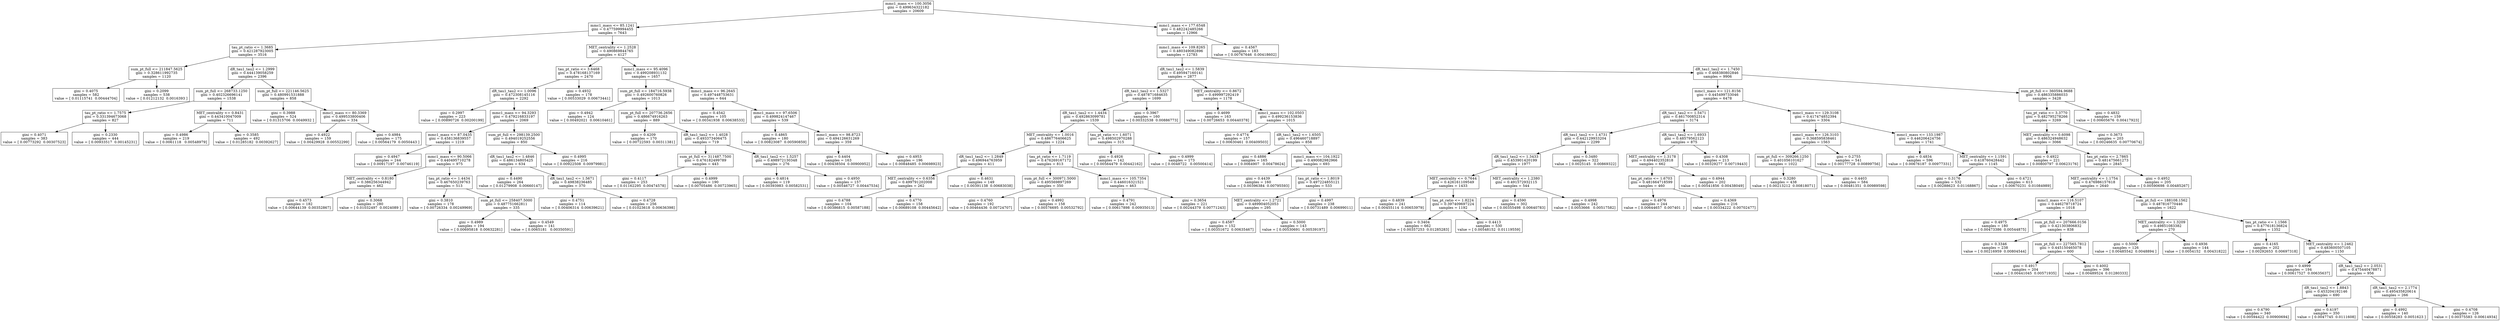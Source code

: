 digraph Tree {
0 [label="mmc1_mass <= 100.3056\ngini = 0.499634322182\nsamples = 20609", shape="box"] ;
1 [label="mmc1_mass <= 85.1241\ngini = 0.477599994455\nsamples = 7643", shape="box"] ;
0 -> 1 ;
2 [label="tau_pt_ratio <= 1.3685\ngini = 0.421287923005\nsamples = 3516", shape="box"] ;
1 -> 2 ;
3 [label="sum_pt_full <= 211847.5625\ngini = 0.328611992735\nsamples = 1120", shape="box"] ;
2 -> 3 ;
4 [label="gini = 0.4075\nsamples = 582\nvalue = [ 0.01115741  0.00444704]", shape="box"] ;
3 -> 4 ;
5 [label="gini = 0.2099\nsamples = 538\nvalue = [ 0.01212132  0.0016393 ]", shape="box"] ;
3 -> 5 ;
6 [label="dR_tau1_tau2 <= 1.2999\ngini = 0.444139058259\nsamples = 2396", shape="box"] ;
2 -> 6 ;
7 [label="sum_pt_full <= 268733.1250\ngini = 0.402326696141\nsamples = 1538", shape="box"] ;
6 -> 7 ;
8 [label="tau_pt_ratio <= 1.7575\ngini = 0.331394673068\nsamples = 827", shape="box"] ;
7 -> 8 ;
9 [label="gini = 0.4071\nsamples = 383\nvalue = [ 0.00773292  0.00307523]", shape="box"] ;
8 -> 9 ;
10 [label="gini = 0.2330\nsamples = 444\nvalue = [ 0.00933517  0.00145231]", shape="box"] ;
8 -> 10 ;
11 [label="MET_centrality <= 0.8431\ngini = 0.443410047009\nsamples = 711", shape="box"] ;
7 -> 11 ;
12 [label="gini = 0.4986\nsamples = 219\nvalue = [ 0.0061118   0.00548979]", shape="box"] ;
11 -> 12 ;
13 [label="gini = 0.3585\nsamples = 492\nvalue = [ 0.01285182  0.00392627]", shape="box"] ;
11 -> 13 ;
14 [label="sum_pt_full <= 221146.5625\ngini = 0.480991531888\nsamples = 858", shape="box"] ;
6 -> 14 ;
15 [label="gini = 0.3988\nsamples = 524\nvalue = [ 0.01315706  0.0049932 ]", shape="box"] ;
14 -> 15 ;
16 [label="mmc1_mass <= 80.3369\ngini = 0.499533800406\nsamples = 334", shape="box"] ;
14 -> 16 ;
17 [label="gini = 0.4922\nsamples = 159\nvalue = [ 0.00429928  0.00552299]", shape="box"] ;
16 -> 17 ;
18 [label="gini = 0.4984\nsamples = 175\nvalue = [ 0.00564179  0.0050443 ]", shape="box"] ;
16 -> 18 ;
19 [label="MET_centrality <= 1.2528\ngini = 0.490869844765\nsamples = 4127", shape="box"] ;
1 -> 19 ;
20 [label="tau_pt_ratio <= 3.6468\ngini = 0.478168137169\nsamples = 2470", shape="box"] ;
19 -> 20 ;
21 [label="dR_tau1_tau2 <= 1.0096\ngini = 0.472308145116\nsamples = 2292", shape="box"] ;
20 -> 21 ;
22 [label="gini = 0.2997\nsamples = 223\nvalue = [ 0.00890726  0.00200199]", shape="box"] ;
21 -> 22 ;
23 [label="mmc1_mass <= 94.3293\ngini = 0.479216833197\nsamples = 2069", shape="box"] ;
21 -> 23 ;
24 [label="mmc1_mass <= 87.0435\ngini = 0.458136839557\nsamples = 1219", shape="box"] ;
23 -> 24 ;
25 [label="gini = 0.4947\nsamples = 244\nvalue = [ 0.00917197  0.00746119]", shape="box"] ;
24 -> 25 ;
26 [label="mmc1_mass <= 90.5066\ngini = 0.440495710278\nsamples = 975", shape="box"] ;
24 -> 26 ;
27 [label="MET_centrality <= 0.8180\ngini = 0.386256344942\nsamples = 462", shape="box"] ;
26 -> 27 ;
28 [label="gini = 0.4573\nsamples = 182\nvalue = [ 0.00644139  0.00352867]", shape="box"] ;
27 -> 28 ;
29 [label="gini = 0.3068\nsamples = 280\nvalue = [ 0.01032497  0.0024089 ]", shape="box"] ;
27 -> 29 ;
30 [label="tau_pt_ratio <= 1.4434\ngini = 0.467650239763\nsamples = 513", shape="box"] ;
26 -> 30 ;
31 [label="gini = 0.3810\nsamples = 178\nvalue = [ 0.00726334  0.00249969]", shape="box"] ;
30 -> 31 ;
32 [label="sum_pt_full <= 258407.5000\ngini = 0.487751662811\nsamples = 335", shape="box"] ;
30 -> 32 ;
33 [label="gini = 0.4989\nsamples = 194\nvalue = [ 0.00695818  0.00632281]", shape="box"] ;
32 -> 33 ;
34 [label="gini = 0.4549\nsamples = 141\nvalue = [ 0.0065181   0.00350591]", shape="box"] ;
32 -> 34 ;
35 [label="sum_pt_full <= 298139.2500\ngini = 0.494019252556\nsamples = 850", shape="box"] ;
23 -> 35 ;
36 [label="dR_tau1_tau2 <= 1.4846\ngini = 0.486134805425\nsamples = 634", shape="box"] ;
35 -> 36 ;
37 [label="gini = 0.4490\nsamples = 264\nvalue = [ 0.01279908  0.00660147]", shape="box"] ;
36 -> 37 ;
38 [label="dR_tau1_tau2 <= 1.5671\ngini = 0.49838236485\nsamples = 370", shape="box"] ;
36 -> 38 ;
39 [label="gini = 0.4751\nsamples = 114\nvalue = [ 0.00406314  0.00639621]", shape="box"] ;
38 -> 39 ;
40 [label="gini = 0.4728\nsamples = 256\nvalue = [ 0.01023618  0.00636398]", shape="box"] ;
38 -> 40 ;
41 [label="gini = 0.4995\nsamples = 216\nvalue = [ 0.00922508  0.00979981]", shape="box"] ;
35 -> 41 ;
42 [label="gini = 0.4932\nsamples = 178\nvalue = [ 0.00533029  0.00673441]", shape="box"] ;
20 -> 42 ;
43 [label="mmc1_mass <= 95.4096\ngini = 0.499208931132\nsamples = 1657", shape="box"] ;
19 -> 43 ;
44 [label="sum_pt_full <= 184716.5938\ngini = 0.492600760826\nsamples = 1013", shape="box"] ;
43 -> 44 ;
45 [label="gini = 0.4942\nsamples = 124\nvalue = [ 0.00492021  0.00610461]", shape="box"] ;
44 -> 45 ;
46 [label="sum_pt_full <= 207736.2656\ngini = 0.486674916263\nsamples = 889", shape="box"] ;
44 -> 46 ;
47 [label="gini = 0.4209\nsamples = 170\nvalue = [ 0.00722593  0.00311381]", shape="box"] ;
46 -> 47 ;
48 [label="dR_tau1_tau2 <= 1.4028\ngini = 0.493373406475\nsamples = 719", shape="box"] ;
46 -> 48 ;
49 [label="sum_pt_full <= 311487.7500\ngini = 0.476182499789\nsamples = 443", shape="box"] ;
48 -> 49 ;
50 [label="gini = 0.4117\nsamples = 253\nvalue = [ 0.01162295  0.00474578]", shape="box"] ;
49 -> 50 ;
51 [label="gini = 0.4999\nsamples = 190\nvalue = [ 0.00705486  0.00723965]", shape="box"] ;
49 -> 51 ;
52 [label="dR_tau1_tau2 <= 1.5257\ngini = 0.498972130348\nsamples = 276", shape="box"] ;
48 -> 52 ;
53 [label="gini = 0.4814\nsamples = 119\nvalue = [ 0.00393983  0.00582531]", shape="box"] ;
52 -> 53 ;
54 [label="gini = 0.4950\nsamples = 157\nvalue = [ 0.00546727  0.00447534]", shape="box"] ;
52 -> 54 ;
55 [label="mmc1_mass <= 96.2645\ngini = 0.497448753631\nsamples = 644", shape="box"] ;
43 -> 55 ;
56 [label="gini = 0.4542\nsamples = 105\nvalue = [ 0.00341938  0.00638533]", shape="box"] ;
55 -> 56 ;
57 [label="mmc1_mass <= 97.6506\ngini = 0.499824147467\nsamples = 539", shape="box"] ;
55 -> 57 ;
58 [label="gini = 0.4865\nsamples = 180\nvalue = [ 0.00823087  0.00590859]", shape="box"] ;
57 -> 58 ;
59 [label="mmc1_mass <= 98.8723\ngini = 0.494126631269\nsamples = 359", shape="box"] ;
57 -> 59 ;
60 [label="gini = 0.4404\nsamples = 163\nvalue = [ 0.00438504  0.00900952]", shape="box"] ;
59 -> 60 ;
61 [label="gini = 0.4953\nsamples = 196\nvalue = [ 0.00848485  0.00698923]", shape="box"] ;
59 -> 61 ;
62 [label="mmc1_mass <= 177.6548\ngini = 0.482242485266\nsamples = 12966", shape="box"] ;
0 -> 62 ;
63 [label="mmc1_mass <= 109.8265\ngini = 0.480349082896\nsamples = 12783", shape="box"] ;
62 -> 63 ;
64 [label="dR_tau1_tau2 <= 1.5839\ngini = 0.495947160141\nsamples = 2877", shape="box"] ;
63 -> 64 ;
65 [label="dR_tau1_tau2 <= 1.5327\ngini = 0.487871684635\nsamples = 1699", shape="box"] ;
64 -> 65 ;
66 [label="dR_tau1_tau2 <= 1.4434\ngini = 0.492863099781\nsamples = 1539", shape="box"] ;
65 -> 66 ;
67 [label="MET_centrality <= 1.0016\ngini = 0.486776406625\nsamples = 1224", shape="box"] ;
66 -> 67 ;
68 [label="dR_tau1_tau2 <= 1.2849\ngini = 0.496944763959\nsamples = 411", shape="box"] ;
67 -> 68 ;
69 [label="MET_centrality <= 0.6356\ngini = 0.499791202008\nsamples = 262", shape="box"] ;
68 -> 69 ;
70 [label="gini = 0.4788\nsamples = 104\nvalue = [ 0.00386815  0.00587188]", shape="box"] ;
69 -> 70 ;
71 [label="gini = 0.4770\nsamples = 158\nvalue = [ 0.00689108  0.00445642]", shape="box"] ;
69 -> 71 ;
72 [label="gini = 0.4631\nsamples = 149\nvalue = [ 0.00391138  0.00683038]", shape="box"] ;
68 -> 72 ;
73 [label="tau_pt_ratio <= 1.7119\ngini = 0.476269167172\nsamples = 813", shape="box"] ;
67 -> 73 ;
74 [label="sum_pt_full <= 300971.5000\ngini = 0.495569897269\nsamples = 350", shape="box"] ;
73 -> 74 ;
75 [label="gini = 0.4760\nsamples = 192\nvalue = [ 0.00464436  0.00724707]", shape="box"] ;
74 -> 75 ;
76 [label="gini = 0.4992\nsamples = 158\nvalue = [ 0.00576695  0.00532792]", shape="box"] ;
74 -> 76 ;
77 [label="mmc1_mass <= 105.7354\ngini = 0.446016321521\nsamples = 463", shape="box"] ;
73 -> 77 ;
78 [label="gini = 0.4791\nsamples = 242\nvalue = [ 0.00617898  0.00935013]", shape="box"] ;
77 -> 78 ;
79 [label="gini = 0.3654\nsamples = 221\nvalue = [ 0.00244379  0.00771243]", shape="box"] ;
77 -> 79 ;
80 [label="tau_pt_ratio <= 1.6071\ngini = 0.498502970288\nsamples = 315", shape="box"] ;
66 -> 80 ;
81 [label="gini = 0.4926\nsamples = 142\nvalue = [ 0.00564479  0.00442162]", shape="box"] ;
80 -> 81 ;
82 [label="gini = 0.4999\nsamples = 173\nvalue = [ 0.0048722   0.00500414]", shape="box"] ;
80 -> 82 ;
83 [label="gini = 0.3967\nsamples = 160\nvalue = [ 0.00332538  0.00886773]", shape="box"] ;
65 -> 83 ;
84 [label="MET_centrality <= 0.8672\ngini = 0.499997292419\nsamples = 1178", shape="box"] ;
64 -> 84 ;
85 [label="gini = 0.4699\nsamples = 163\nvalue = [ 0.00726653  0.00440378]", shape="box"] ;
84 -> 85 ;
86 [label="mmc1_mass <= 102.0503\ngini = 0.499236153836\nsamples = 1015", shape="box"] ;
84 -> 86 ;
87 [label="gini = 0.4774\nsamples = 157\nvalue = [ 0.00630461  0.00409503]", shape="box"] ;
86 -> 87 ;
88 [label="dR_tau1_tau2 <= 1.6505\ngini = 0.496460718897\nsamples = 858", shape="box"] ;
86 -> 88 ;
89 [label="gini = 0.4886\nsamples = 165\nvalue = [ 0.0064907   0.00478624]", shape="box"] ;
88 -> 89 ;
90 [label="mmc1_mass <= 104.1922\ngini = 0.490082982966\nsamples = 693", shape="box"] ;
88 -> 90 ;
91 [label="gini = 0.4439\nsamples = 160\nvalue = [ 0.00396384  0.00795593]", shape="box"] ;
90 -> 91 ;
92 [label="tau_pt_ratio <= 1.8019\ngini = 0.497224855121\nsamples = 533", shape="box"] ;
90 -> 92 ;
93 [label="MET_centrality <= 1.2721\ngini = 0.489904052053\nsamples = 295", shape="box"] ;
92 -> 93 ;
94 [label="gini = 0.4587\nsamples = 152\nvalue = [ 0.00351672  0.00635467]", shape="box"] ;
93 -> 94 ;
95 [label="gini = 0.5000\nsamples = 143\nvalue = [ 0.00530691  0.00539197]", shape="box"] ;
93 -> 95 ;
96 [label="gini = 0.4997\nsamples = 238\nvalue = [ 0.00731489  0.00699011]", shape="box"] ;
92 -> 96 ;
97 [label="dR_tau1_tau2 <= 1.7450\ngini = 0.468380802846\nsamples = 9906", shape="box"] ;
63 -> 97 ;
98 [label="mmc1_mass <= 121.8156\ngini = 0.445499733046\nsamples = 6478", shape="box"] ;
97 -> 98 ;
99 [label="dR_tau1_tau2 <= 1.5471\ngini = 0.461700852314\nsamples = 3174", shape="box"] ;
98 -> 99 ;
100 [label="dR_tau1_tau2 <= 1.4731\ngini = 0.442129933204\nsamples = 2299", shape="box"] ;
99 -> 100 ;
101 [label="dR_tau1_tau2 <= 1.3433\ngini = 0.453901420199\nsamples = 1977", shape="box"] ;
100 -> 101 ;
102 [label="MET_centrality <= 0.7644\ngini = 0.426161109549\nsamples = 1433", shape="box"] ;
101 -> 102 ;
103 [label="gini = 0.4839\nsamples = 241\nvalue = [ 0.00455114  0.00653979]", shape="box"] ;
102 -> 103 ;
104 [label="tau_pt_ratio <= 1.8224\ngini = 0.397409697224\nsamples = 1192", shape="box"] ;
102 -> 104 ;
105 [label="gini = 0.3404\nsamples = 662\nvalue = [ 0.00357253  0.01285283]", shape="box"] ;
104 -> 105 ;
106 [label="gini = 0.4413\nsamples = 530\nvalue = [ 0.00548152  0.01119559]", shape="box"] ;
104 -> 106 ;
107 [label="MET_centrality <= 1.2380\ngini = 0.491572932115\nsamples = 544", shape="box"] ;
101 -> 107 ;
108 [label="gini = 0.4590\nsamples = 302\nvalue = [ 0.00355498  0.00640783]", shape="box"] ;
107 -> 108 ;
109 [label="gini = 0.4998\nsamples = 242\nvalue = [ 0.0053666   0.00517582]", shape="box"] ;
107 -> 109 ;
110 [label="gini = 0.3480\nsamples = 322\nvalue = [ 0.0025145   0.00869322]", shape="box"] ;
100 -> 110 ;
111 [label="dR_tau1_tau2 <= 1.6933\ngini = 0.48579562123\nsamples = 875", shape="box"] ;
99 -> 111 ;
112 [label="MET_centrality <= 1.3178\ngini = 0.494402352818\nsamples = 662", shape="box"] ;
111 -> 112 ;
113 [label="tau_pt_ratio <= 1.6703\ngini = 0.481664718599\nsamples = 460", shape="box"] ;
112 -> 113 ;
114 [label="gini = 0.4976\nsamples = 244\nvalue = [ 0.00644657  0.007401  ]", shape="box"] ;
113 -> 114 ;
115 [label="gini = 0.4369\nsamples = 216\nvalue = [ 0.00334222  0.00702477]", shape="box"] ;
113 -> 115 ;
116 [label="gini = 0.4944\nsamples = 202\nvalue = [ 0.00541856  0.00438049]", shape="box"] ;
112 -> 116 ;
117 [label="gini = 0.4308\nsamples = 213\nvalue = [ 0.00329277  0.00719443]", shape="box"] ;
111 -> 117 ;
118 [label="mmc1_mass <= 129.3108\ngini = 0.417474852394\nsamples = 3304", shape="box"] ;
98 -> 118 ;
119 [label="mmc1_mass <= 126.3103\ngini = 0.368595838461\nsamples = 1563", shape="box"] ;
118 -> 119 ;
120 [label="sum_pt_full <= 309266.1250\ngini = 0.401056101627\nsamples = 1022", shape="box"] ;
119 -> 120 ;
121 [label="gini = 0.3280\nsamples = 438\nvalue = [ 0.00213212  0.00818071]", shape="box"] ;
120 -> 121 ;
122 [label="gini = 0.4403\nsamples = 584\nvalue = [ 0.00481351  0.00989598]", shape="box"] ;
120 -> 122 ;
123 [label="gini = 0.2755\nsamples = 541\nvalue = [ 0.00177728  0.00899756]", shape="box"] ;
119 -> 123 ;
124 [label="mmc1_mass <= 133.1987\ngini = 0.446206424756\nsamples = 1741", shape="box"] ;
118 -> 124 ;
125 [label="gini = 0.4834\nsamples = 596\nvalue = [ 0.00676187  0.00977331]", shape="box"] ;
124 -> 125 ;
126 [label="MET_centrality <= 1.1591\ngini = 0.418760428442\nsamples = 1145", shape="box"] ;
124 -> 126 ;
127 [label="gini = 0.3176\nsamples = 532\nvalue = [ 0.00288623  0.01168867]", shape="box"] ;
126 -> 127 ;
128 [label="gini = 0.4721\nsamples = 613\nvalue = [ 0.00670231  0.01084989]", shape="box"] ;
126 -> 128 ;
129 [label="sum_pt_full <= 360594.9688\ngini = 0.486335886033\nsamples = 3428", shape="box"] ;
97 -> 129 ;
130 [label="tau_pt_ratio <= 3.3770\ngini = 0.482795278266\nsamples = 3269", shape="box"] ;
129 -> 130 ;
131 [label="MET_centrality <= 0.6098\ngini = 0.486324948632\nsamples = 3066", shape="box"] ;
130 -> 131 ;
132 [label="gini = 0.4922\nsamples = 221\nvalue = [ 0.00800797  0.00623176]", shape="box"] ;
131 -> 132 ;
133 [label="tau_pt_ratio <= 2.7865\ngini = 0.481475661273\nsamples = 2845", shape="box"] ;
131 -> 133 ;
134 [label="MET_centrality <= 1.1754\ngini = 0.476986157618\nsamples = 2640", shape="box"] ;
133 -> 134 ;
135 [label="mmc1_mass <= 116.5107\ngini = 0.446278718724\nsamples = 1018", shape="box"] ;
134 -> 135 ;
136 [label="gini = 0.4975\nsamples = 180\nvalue = [ 0.00473386  0.00544875]", shape="box"] ;
135 -> 136 ;
137 [label="sum_pt_full <= 207666.0156\ngini = 0.421303806832\nsamples = 838", shape="box"] ;
135 -> 137 ;
138 [label="gini = 0.3346\nsamples = 238\nvalue = [ 0.00216959  0.00804544]", shape="box"] ;
137 -> 138 ;
139 [label="sum_pt_full <= 227565.7812\ngini = 0.445150465078\nsamples = 600", shape="box"] ;
137 -> 139 ;
140 [label="gini = 0.4917\nsamples = 204\nvalue = [ 0.00441045  0.00571935]", shape="box"] ;
139 -> 140 ;
141 [label="gini = 0.4002\nsamples = 396\nvalue = [ 0.00489524  0.01280333]", shape="box"] ;
139 -> 141 ;
142 [label="sum_pt_full <= 188108.1562\ngini = 0.487816770446\nsamples = 1622", shape="box"] ;
134 -> 142 ;
143 [label="MET_centrality <= 1.3209\ngini = 0.49851083382\nsamples = 270", shape="box"] ;
142 -> 143 ;
144 [label="gini = 0.5000\nsamples = 126\nvalue = [ 0.00485542  0.0048894 ]", shape="box"] ;
143 -> 144 ;
145 [label="gini = 0.4936\nsamples = 144\nvalue = [ 0.0054152   0.00431822]", shape="box"] ;
143 -> 145 ;
146 [label="tau_pt_ratio <= 1.1566\ngini = 0.477618136824\nsamples = 1352", shape="box"] ;
142 -> 146 ;
147 [label="gini = 0.4165\nsamples = 202\nvalue = [ 0.00292653  0.00697318]", shape="box"] ;
146 -> 147 ;
148 [label="MET_centrality <= 1.2462\ngini = 0.483600507105\nsamples = 1150", shape="box"] ;
146 -> 148 ;
149 [label="gini = 0.4999\nsamples = 194\nvalue = [ 0.00617527  0.00635637]", shape="box"] ;
148 -> 149 ;
150 [label="dR_tau1_tau2 <= 2.0531\ngini = 0.475440478871\nsamples = 956", shape="box"] ;
148 -> 150 ;
151 [label="dR_tau1_tau2 <= 1.8843\ngini = 0.453204192146\nsamples = 690", shape="box"] ;
150 -> 151 ;
152 [label="gini = 0.4790\nsamples = 340\nvalue = [ 0.00594422  0.00900694]", shape="box"] ;
151 -> 152 ;
153 [label="gini = 0.4197\nsamples = 350\nvalue = [ 0.0047745  0.0111608]", shape="box"] ;
151 -> 153 ;
154 [label="dR_tau1_tau2 <= 2.1774\ngini = 0.495435820614\nsamples = 266", shape="box"] ;
150 -> 154 ;
155 [label="gini = 0.4992\nsamples = 140\nvalue = [ 0.00558283  0.0051623 ]", shape="box"] ;
154 -> 155 ;
156 [label="gini = 0.4708\nsamples = 126\nvalue = [ 0.00375583  0.00614934]", shape="box"] ;
154 -> 156 ;
157 [label="gini = 0.4952\nsamples = 205\nvalue = [ 0.00590698  0.00485267]", shape="box"] ;
133 -> 157 ;
158 [label="gini = 0.3673\nsamples = 203\nvalue = [ 0.00246635  0.00770674]", shape="box"] ;
130 -> 158 ;
159 [label="gini = 0.4832\nsamples = 159\nvalue = [ 0.00605676  0.00417923]", shape="box"] ;
129 -> 159 ;
160 [label="gini = 0.4567\nsamples = 183\nvalue = [ 0.00767646  0.00418602]", shape="box"] ;
62 -> 160 ;
}